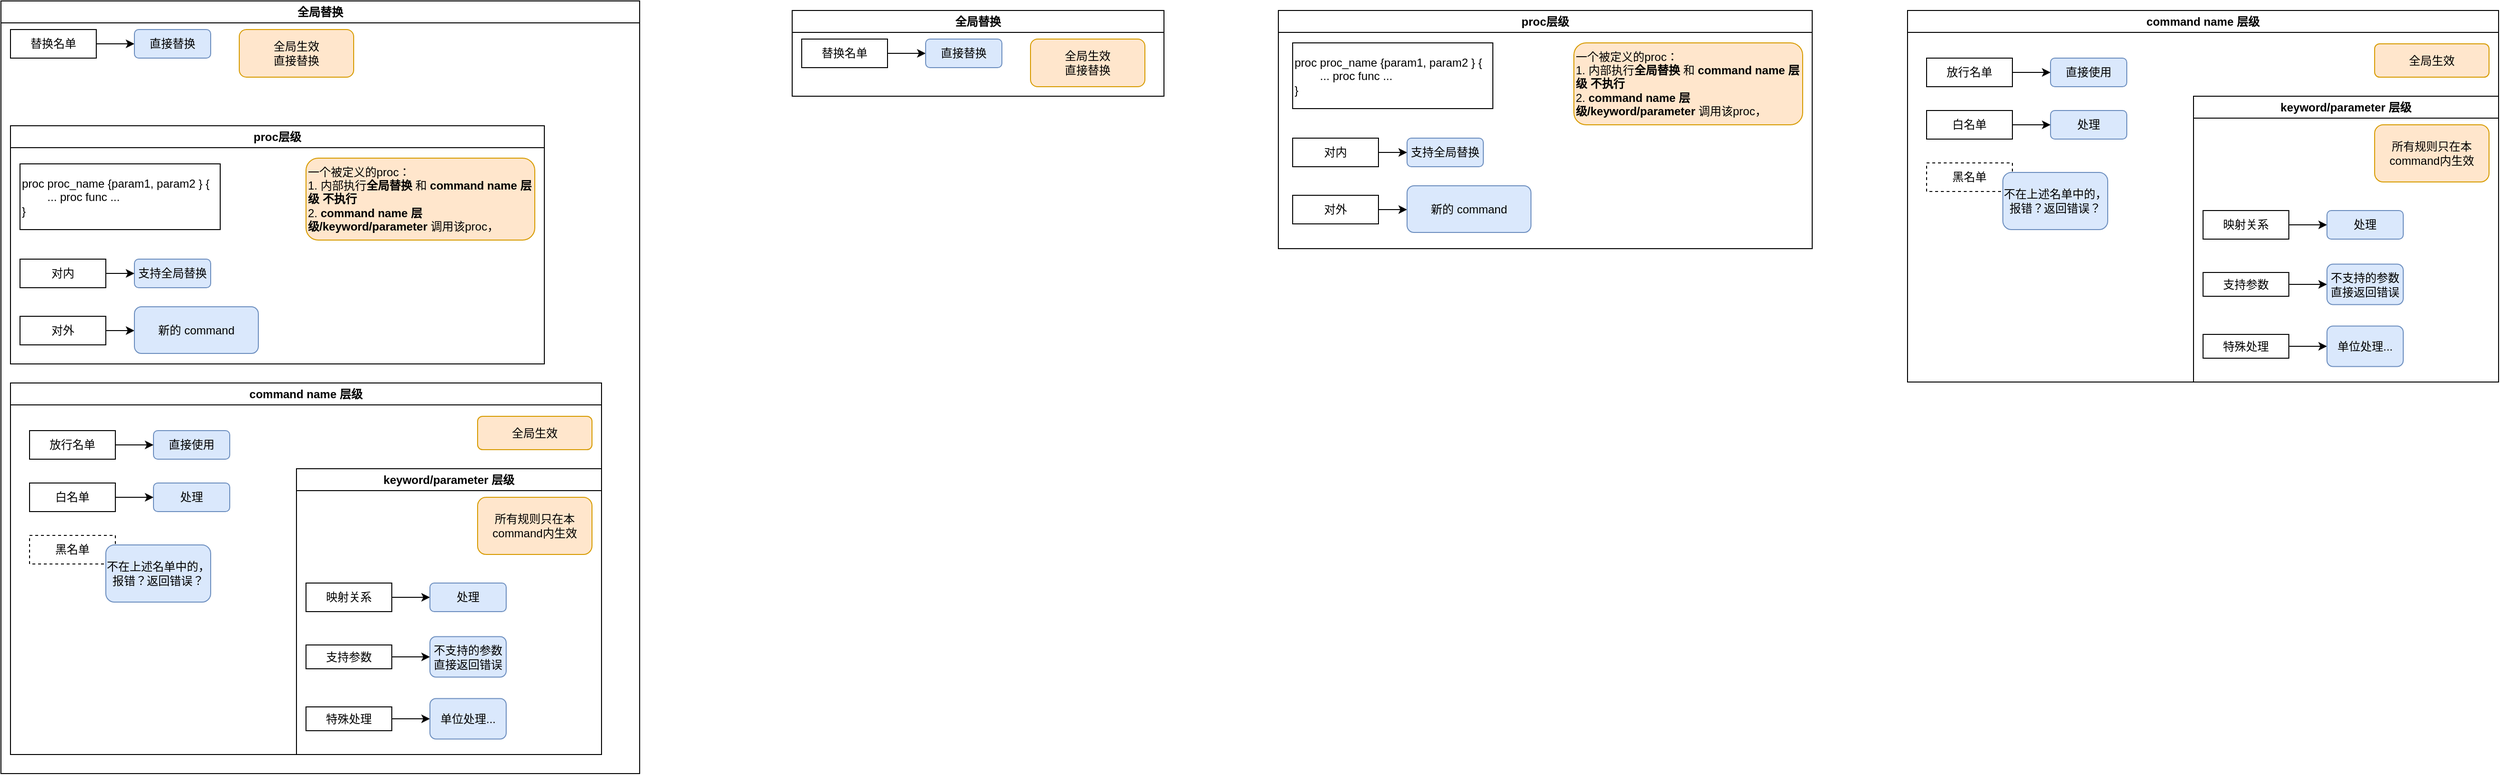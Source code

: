 <mxfile version="24.7.6">
  <diagram name="第 1 页" id="RZydtw0dfkvndmXbP_aF">
    <mxGraphModel dx="2625" dy="1390" grid="1" gridSize="10" guides="1" tooltips="1" connect="1" arrows="1" fold="1" page="1" pageScale="1" pageWidth="827" pageHeight="1169" math="0" shadow="0">
      <root>
        <mxCell id="0" />
        <mxCell id="1" parent="0" />
        <mxCell id="8--45SvLZGRJWrr07VA9-4" value="command name 层级" style="swimlane;whiteSpace=wrap;html=1;" parent="1" vertex="1">
          <mxGeometry x="30" y="511" width="620" height="390" as="geometry">
            <mxRectangle x="240" y="80" width="150" height="30" as="alternateBounds" />
          </mxGeometry>
        </mxCell>
        <mxCell id="8--45SvLZGRJWrr07VA9-1" value="放行名单" style="rounded=0;whiteSpace=wrap;html=1;" parent="8--45SvLZGRJWrr07VA9-4" vertex="1">
          <mxGeometry x="20" y="50" width="90" height="30" as="geometry" />
        </mxCell>
        <mxCell id="8--45SvLZGRJWrr07VA9-14" style="edgeStyle=orthogonalEdgeStyle;rounded=0;orthogonalLoop=1;jettySize=auto;html=1;entryX=0;entryY=0.5;entryDx=0;entryDy=0;" parent="8--45SvLZGRJWrr07VA9-4" edge="1">
          <mxGeometry relative="1" as="geometry">
            <mxPoint x="180.0" y="160" as="targetPoint" />
          </mxGeometry>
        </mxCell>
        <mxCell id="8--45SvLZGRJWrr07VA9-6" value="直接使用" style="rounded=1;whiteSpace=wrap;html=1;fillColor=#dae8fc;strokeColor=#6c8ebf;" parent="8--45SvLZGRJWrr07VA9-4" vertex="1">
          <mxGeometry x="150" y="50" width="80" height="30" as="geometry" />
        </mxCell>
        <mxCell id="8--45SvLZGRJWrr07VA9-5" style="edgeStyle=orthogonalEdgeStyle;rounded=0;orthogonalLoop=1;jettySize=auto;html=1;" parent="8--45SvLZGRJWrr07VA9-4" source="8--45SvLZGRJWrr07VA9-1" target="8--45SvLZGRJWrr07VA9-6" edge="1">
          <mxGeometry relative="1" as="geometry">
            <mxPoint x="200" y="80" as="targetPoint" />
          </mxGeometry>
        </mxCell>
        <mxCell id="8--45SvLZGRJWrr07VA9-17" value="keyword/parameter 层级" style="swimlane;whiteSpace=wrap;html=1;" parent="8--45SvLZGRJWrr07VA9-4" vertex="1">
          <mxGeometry x="300" y="90" width="320" height="300" as="geometry" />
        </mxCell>
        <mxCell id="8--45SvLZGRJWrr07VA9-35" style="edgeStyle=orthogonalEdgeStyle;rounded=0;orthogonalLoop=1;jettySize=auto;html=1;exitX=1;exitY=0.5;exitDx=0;exitDy=0;" parent="8--45SvLZGRJWrr07VA9-17" source="8--45SvLZGRJWrr07VA9-28" target="8--45SvLZGRJWrr07VA9-29" edge="1">
          <mxGeometry relative="1" as="geometry" />
        </mxCell>
        <mxCell id="8--45SvLZGRJWrr07VA9-28" value="映射关系" style="rounded=0;whiteSpace=wrap;html=1;" parent="8--45SvLZGRJWrr07VA9-17" vertex="1">
          <mxGeometry x="10" y="120" width="90" height="30" as="geometry" />
        </mxCell>
        <mxCell id="8--45SvLZGRJWrr07VA9-29" value="处理" style="rounded=1;whiteSpace=wrap;html=1;fillColor=#dae8fc;strokeColor=#6c8ebf;" parent="8--45SvLZGRJWrr07VA9-17" vertex="1">
          <mxGeometry x="140" y="120" width="80" height="30" as="geometry" />
        </mxCell>
        <mxCell id="8--45SvLZGRJWrr07VA9-36" style="edgeStyle=orthogonalEdgeStyle;rounded=0;orthogonalLoop=1;jettySize=auto;html=1;" parent="8--45SvLZGRJWrr07VA9-17" source="8--45SvLZGRJWrr07VA9-34" edge="1">
          <mxGeometry relative="1" as="geometry">
            <mxPoint x="140" y="197.5" as="targetPoint" />
          </mxGeometry>
        </mxCell>
        <mxCell id="8--45SvLZGRJWrr07VA9-34" value="支持参数" style="rounded=0;whiteSpace=wrap;html=1;" parent="8--45SvLZGRJWrr07VA9-17" vertex="1">
          <mxGeometry x="10" y="185" width="90" height="25" as="geometry" />
        </mxCell>
        <mxCell id="8--45SvLZGRJWrr07VA9-37" value="不支持的参数直接返回错误" style="rounded=1;whiteSpace=wrap;html=1;fillColor=#dae8fc;strokeColor=#6c8ebf;" parent="8--45SvLZGRJWrr07VA9-17" vertex="1">
          <mxGeometry x="140" y="176.25" width="80" height="42.5" as="geometry" />
        </mxCell>
        <mxCell id="8--45SvLZGRJWrr07VA9-69" style="edgeStyle=orthogonalEdgeStyle;rounded=0;orthogonalLoop=1;jettySize=auto;html=1;exitX=1;exitY=0.5;exitDx=0;exitDy=0;entryX=0;entryY=0.5;entryDx=0;entryDy=0;" parent="8--45SvLZGRJWrr07VA9-17" source="8--45SvLZGRJWrr07VA9-38" target="8--45SvLZGRJWrr07VA9-68" edge="1">
          <mxGeometry relative="1" as="geometry" />
        </mxCell>
        <mxCell id="8--45SvLZGRJWrr07VA9-38" value="特殊处理" style="rounded=0;whiteSpace=wrap;html=1;" parent="8--45SvLZGRJWrr07VA9-17" vertex="1">
          <mxGeometry x="10" y="250" width="90" height="25" as="geometry" />
        </mxCell>
        <mxCell id="8--45SvLZGRJWrr07VA9-68" value="单位处理..." style="rounded=1;whiteSpace=wrap;html=1;fillColor=#dae8fc;strokeColor=#6c8ebf;" parent="8--45SvLZGRJWrr07VA9-17" vertex="1">
          <mxGeometry x="140" y="241.25" width="80" height="42.5" as="geometry" />
        </mxCell>
        <mxCell id="8--45SvLZGRJWrr07VA9-18" value="所有规则只在本command内生效" style="rounded=1;whiteSpace=wrap;html=1;fillColor=#ffe6cc;strokeColor=#d79b00;" parent="8--45SvLZGRJWrr07VA9-17" vertex="1">
          <mxGeometry x="190" y="30" width="120" height="60" as="geometry" />
        </mxCell>
        <mxCell id="8--45SvLZGRJWrr07VA9-24" value="白名单" style="rounded=0;whiteSpace=wrap;html=1;" parent="8--45SvLZGRJWrr07VA9-4" vertex="1">
          <mxGeometry x="20" y="105" width="90" height="30" as="geometry" />
        </mxCell>
        <mxCell id="8--45SvLZGRJWrr07VA9-25" value="处理" style="rounded=1;whiteSpace=wrap;html=1;fillColor=#dae8fc;strokeColor=#6c8ebf;" parent="8--45SvLZGRJWrr07VA9-4" vertex="1">
          <mxGeometry x="150" y="105" width="80" height="30" as="geometry" />
        </mxCell>
        <mxCell id="8--45SvLZGRJWrr07VA9-27" value="黑名单" style="rounded=0;whiteSpace=wrap;html=1;dashed=1;" parent="8--45SvLZGRJWrr07VA9-4" vertex="1">
          <mxGeometry x="20" y="160" width="90" height="30" as="geometry" />
        </mxCell>
        <mxCell id="8--45SvLZGRJWrr07VA9-26" style="edgeStyle=orthogonalEdgeStyle;rounded=0;orthogonalLoop=1;jettySize=auto;html=1;" parent="8--45SvLZGRJWrr07VA9-4" source="8--45SvLZGRJWrr07VA9-24" target="8--45SvLZGRJWrr07VA9-25" edge="1">
          <mxGeometry relative="1" as="geometry">
            <mxPoint x="200" y="135" as="targetPoint" />
          </mxGeometry>
        </mxCell>
        <mxCell id="8--45SvLZGRJWrr07VA9-16" value="不在上述名单中的，报错？返回错误？" style="rounded=1;whiteSpace=wrap;html=1;fillColor=#dae8fc;strokeColor=#6c8ebf;" parent="8--45SvLZGRJWrr07VA9-4" vertex="1">
          <mxGeometry x="100" y="170" width="110" height="60" as="geometry" />
        </mxCell>
        <mxCell id="8--45SvLZGRJWrr07VA9-71" value="全局生效" style="rounded=1;whiteSpace=wrap;html=1;fillColor=#ffe6cc;strokeColor=#d79b00;" parent="8--45SvLZGRJWrr07VA9-4" vertex="1">
          <mxGeometry x="490" y="35" width="120" height="35" as="geometry" />
        </mxCell>
        <mxCell id="8--45SvLZGRJWrr07VA9-64" value="proc层级" style="swimlane;whiteSpace=wrap;html=1;" parent="1" vertex="1">
          <mxGeometry x="30" y="241" width="560" height="250" as="geometry" />
        </mxCell>
        <mxCell id="8--45SvLZGRJWrr07VA9-70" value="一个被定义的proc：&lt;div&gt;1. 内部执行&lt;b&gt;全局替换 &lt;/b&gt;和&lt;b&gt;&amp;nbsp;&lt;/b&gt;&lt;span style=&quot;font-weight: 700; text-align: center;&quot;&gt;command name 层级&lt;/span&gt;&lt;b&gt;&amp;nbsp;不执行&amp;nbsp;&lt;/b&gt;&lt;/div&gt;&lt;div&gt;2.&amp;nbsp;&lt;span style=&quot;background-color: initial; font-weight: 700;&quot;&gt;command name 层级/&lt;/span&gt;&lt;span style=&quot;background-color: initial; font-weight: 700;&quot;&gt;keyword/parameter &lt;/span&gt;&lt;span style=&quot;background-color: initial;&quot;&gt;调用该proc，&lt;/span&gt;&lt;/div&gt;" style="rounded=1;whiteSpace=wrap;html=1;fillColor=#ffe6cc;strokeColor=#d79b00;align=left;" parent="8--45SvLZGRJWrr07VA9-64" vertex="1">
          <mxGeometry x="310" y="34" width="240" height="86" as="geometry" />
        </mxCell>
        <mxCell id="M8b2lQpFjyDXOdki4PDH-1" value="全局替换" style="swimlane;whiteSpace=wrap;html=1;" parent="1" vertex="1">
          <mxGeometry x="20" y="110" width="670" height="811" as="geometry" />
        </mxCell>
        <mxCell id="M8b2lQpFjyDXOdki4PDH-6" style="edgeStyle=orthogonalEdgeStyle;rounded=0;orthogonalLoop=1;jettySize=auto;html=1;entryX=0;entryY=0.5;entryDx=0;entryDy=0;" parent="M8b2lQpFjyDXOdki4PDH-1" source="M8b2lQpFjyDXOdki4PDH-3" target="M8b2lQpFjyDXOdki4PDH-4" edge="1">
          <mxGeometry relative="1" as="geometry" />
        </mxCell>
        <mxCell id="M8b2lQpFjyDXOdki4PDH-3" value="替换名单" style="rounded=0;whiteSpace=wrap;html=1;" parent="M8b2lQpFjyDXOdki4PDH-1" vertex="1">
          <mxGeometry x="10" y="30" width="90" height="30" as="geometry" />
        </mxCell>
        <mxCell id="M8b2lQpFjyDXOdki4PDH-4" value="直接替换" style="rounded=1;whiteSpace=wrap;html=1;fillColor=#dae8fc;strokeColor=#6c8ebf;" parent="M8b2lQpFjyDXOdki4PDH-1" vertex="1">
          <mxGeometry x="140" y="30" width="80" height="30" as="geometry" />
        </mxCell>
        <mxCell id="M8b2lQpFjyDXOdki4PDH-5" value="全局生效&lt;div&gt;直接替换&lt;/div&gt;" style="rounded=1;whiteSpace=wrap;html=1;fillColor=#ffe6cc;strokeColor=#d79b00;" parent="M8b2lQpFjyDXOdki4PDH-1" vertex="1">
          <mxGeometry x="250" y="30" width="120" height="50" as="geometry" />
        </mxCell>
        <mxCell id="M8b2lQpFjyDXOdki4PDH-7" value="对内" style="rounded=0;whiteSpace=wrap;html=1;" parent="M8b2lQpFjyDXOdki4PDH-1" vertex="1">
          <mxGeometry x="20" y="271" width="90" height="30" as="geometry" />
        </mxCell>
        <mxCell id="M8b2lQpFjyDXOdki4PDH-16" value="支持全局替换" style="rounded=1;whiteSpace=wrap;html=1;fillColor=#dae8fc;strokeColor=#6c8ebf;" parent="M8b2lQpFjyDXOdki4PDH-1" vertex="1">
          <mxGeometry x="140" y="271" width="80" height="30" as="geometry" />
        </mxCell>
        <mxCell id="0vv12LQd-PFsxe46ti_l-1" style="edgeStyle=orthogonalEdgeStyle;rounded=0;orthogonalLoop=1;jettySize=auto;html=1;exitX=1;exitY=0.5;exitDx=0;exitDy=0;entryX=0;entryY=0.5;entryDx=0;entryDy=0;" edge="1" parent="M8b2lQpFjyDXOdki4PDH-1" source="M8b2lQpFjyDXOdki4PDH-17" target="M8b2lQpFjyDXOdki4PDH-22">
          <mxGeometry relative="1" as="geometry" />
        </mxCell>
        <mxCell id="M8b2lQpFjyDXOdki4PDH-17" value="对外" style="rounded=0;whiteSpace=wrap;html=1;" parent="M8b2lQpFjyDXOdki4PDH-1" vertex="1">
          <mxGeometry x="20" y="331" width="90" height="30" as="geometry" />
        </mxCell>
        <mxCell id="M8b2lQpFjyDXOdki4PDH-19" style="edgeStyle=orthogonalEdgeStyle;rounded=0;orthogonalLoop=1;jettySize=auto;html=1;exitX=1;exitY=0.5;exitDx=0;exitDy=0;entryX=0;entryY=0.5;entryDx=0;entryDy=0;" parent="M8b2lQpFjyDXOdki4PDH-1" source="M8b2lQpFjyDXOdki4PDH-7" target="M8b2lQpFjyDXOdki4PDH-16" edge="1">
          <mxGeometry relative="1" as="geometry" />
        </mxCell>
        <mxCell id="M8b2lQpFjyDXOdki4PDH-20" value="proc proc_name {param1, param2 } {&lt;div&gt;&lt;span style=&quot;white-space: pre;&quot;&gt;&#x9;&lt;/span&gt;... proc func ...&lt;/div&gt;&lt;div&gt;}&lt;/div&gt;" style="rounded=0;whiteSpace=wrap;html=1;align=left;" parent="M8b2lQpFjyDXOdki4PDH-1" vertex="1">
          <mxGeometry x="20" y="171" width="210" height="69" as="geometry" />
        </mxCell>
        <mxCell id="M8b2lQpFjyDXOdki4PDH-22" value="新的 command" style="rounded=1;whiteSpace=wrap;html=1;fillColor=#dae8fc;strokeColor=#6c8ebf;" parent="M8b2lQpFjyDXOdki4PDH-1" vertex="1">
          <mxGeometry x="140" y="321" width="130" height="49" as="geometry" />
        </mxCell>
        <mxCell id="0vv12LQd-PFsxe46ti_l-2" value="command name 层级" style="swimlane;whiteSpace=wrap;html=1;" vertex="1" parent="1">
          <mxGeometry x="2020" y="120" width="620" height="390" as="geometry">
            <mxRectangle x="240" y="80" width="150" height="30" as="alternateBounds" />
          </mxGeometry>
        </mxCell>
        <mxCell id="0vv12LQd-PFsxe46ti_l-3" value="放行名单" style="rounded=0;whiteSpace=wrap;html=1;" vertex="1" parent="0vv12LQd-PFsxe46ti_l-2">
          <mxGeometry x="20" y="50" width="90" height="30" as="geometry" />
        </mxCell>
        <mxCell id="0vv12LQd-PFsxe46ti_l-4" style="edgeStyle=orthogonalEdgeStyle;rounded=0;orthogonalLoop=1;jettySize=auto;html=1;entryX=0;entryY=0.5;entryDx=0;entryDy=0;" edge="1" parent="0vv12LQd-PFsxe46ti_l-2">
          <mxGeometry relative="1" as="geometry">
            <mxPoint x="180.0" y="160" as="targetPoint" />
          </mxGeometry>
        </mxCell>
        <mxCell id="0vv12LQd-PFsxe46ti_l-5" value="直接使用" style="rounded=1;whiteSpace=wrap;html=1;fillColor=#dae8fc;strokeColor=#6c8ebf;" vertex="1" parent="0vv12LQd-PFsxe46ti_l-2">
          <mxGeometry x="150" y="50" width="80" height="30" as="geometry" />
        </mxCell>
        <mxCell id="0vv12LQd-PFsxe46ti_l-6" style="edgeStyle=orthogonalEdgeStyle;rounded=0;orthogonalLoop=1;jettySize=auto;html=1;" edge="1" parent="0vv12LQd-PFsxe46ti_l-2" source="0vv12LQd-PFsxe46ti_l-3" target="0vv12LQd-PFsxe46ti_l-5">
          <mxGeometry relative="1" as="geometry">
            <mxPoint x="200" y="80" as="targetPoint" />
          </mxGeometry>
        </mxCell>
        <mxCell id="0vv12LQd-PFsxe46ti_l-7" value="keyword/parameter 层级" style="swimlane;whiteSpace=wrap;html=1;" vertex="1" parent="0vv12LQd-PFsxe46ti_l-2">
          <mxGeometry x="300" y="90" width="320" height="300" as="geometry" />
        </mxCell>
        <mxCell id="0vv12LQd-PFsxe46ti_l-8" style="edgeStyle=orthogonalEdgeStyle;rounded=0;orthogonalLoop=1;jettySize=auto;html=1;exitX=1;exitY=0.5;exitDx=0;exitDy=0;" edge="1" parent="0vv12LQd-PFsxe46ti_l-7" source="0vv12LQd-PFsxe46ti_l-9" target="0vv12LQd-PFsxe46ti_l-10">
          <mxGeometry relative="1" as="geometry" />
        </mxCell>
        <mxCell id="0vv12LQd-PFsxe46ti_l-9" value="映射关系" style="rounded=0;whiteSpace=wrap;html=1;" vertex="1" parent="0vv12LQd-PFsxe46ti_l-7">
          <mxGeometry x="10" y="120" width="90" height="30" as="geometry" />
        </mxCell>
        <mxCell id="0vv12LQd-PFsxe46ti_l-10" value="处理" style="rounded=1;whiteSpace=wrap;html=1;fillColor=#dae8fc;strokeColor=#6c8ebf;" vertex="1" parent="0vv12LQd-PFsxe46ti_l-7">
          <mxGeometry x="140" y="120" width="80" height="30" as="geometry" />
        </mxCell>
        <mxCell id="0vv12LQd-PFsxe46ti_l-11" style="edgeStyle=orthogonalEdgeStyle;rounded=0;orthogonalLoop=1;jettySize=auto;html=1;" edge="1" parent="0vv12LQd-PFsxe46ti_l-7" source="0vv12LQd-PFsxe46ti_l-12">
          <mxGeometry relative="1" as="geometry">
            <mxPoint x="140" y="197.5" as="targetPoint" />
          </mxGeometry>
        </mxCell>
        <mxCell id="0vv12LQd-PFsxe46ti_l-12" value="支持参数" style="rounded=0;whiteSpace=wrap;html=1;" vertex="1" parent="0vv12LQd-PFsxe46ti_l-7">
          <mxGeometry x="10" y="185" width="90" height="25" as="geometry" />
        </mxCell>
        <mxCell id="0vv12LQd-PFsxe46ti_l-13" value="不支持的参数直接返回错误" style="rounded=1;whiteSpace=wrap;html=1;fillColor=#dae8fc;strokeColor=#6c8ebf;" vertex="1" parent="0vv12LQd-PFsxe46ti_l-7">
          <mxGeometry x="140" y="176.25" width="80" height="42.5" as="geometry" />
        </mxCell>
        <mxCell id="0vv12LQd-PFsxe46ti_l-14" style="edgeStyle=orthogonalEdgeStyle;rounded=0;orthogonalLoop=1;jettySize=auto;html=1;exitX=1;exitY=0.5;exitDx=0;exitDy=0;entryX=0;entryY=0.5;entryDx=0;entryDy=0;" edge="1" parent="0vv12LQd-PFsxe46ti_l-7" source="0vv12LQd-PFsxe46ti_l-15" target="0vv12LQd-PFsxe46ti_l-16">
          <mxGeometry relative="1" as="geometry" />
        </mxCell>
        <mxCell id="0vv12LQd-PFsxe46ti_l-15" value="特殊处理" style="rounded=0;whiteSpace=wrap;html=1;" vertex="1" parent="0vv12LQd-PFsxe46ti_l-7">
          <mxGeometry x="10" y="250" width="90" height="25" as="geometry" />
        </mxCell>
        <mxCell id="0vv12LQd-PFsxe46ti_l-16" value="单位处理..." style="rounded=1;whiteSpace=wrap;html=1;fillColor=#dae8fc;strokeColor=#6c8ebf;" vertex="1" parent="0vv12LQd-PFsxe46ti_l-7">
          <mxGeometry x="140" y="241.25" width="80" height="42.5" as="geometry" />
        </mxCell>
        <mxCell id="0vv12LQd-PFsxe46ti_l-17" value="所有规则只在本command内生效" style="rounded=1;whiteSpace=wrap;html=1;fillColor=#ffe6cc;strokeColor=#d79b00;" vertex="1" parent="0vv12LQd-PFsxe46ti_l-7">
          <mxGeometry x="190" y="30" width="120" height="60" as="geometry" />
        </mxCell>
        <mxCell id="0vv12LQd-PFsxe46ti_l-18" value="白名单" style="rounded=0;whiteSpace=wrap;html=1;" vertex="1" parent="0vv12LQd-PFsxe46ti_l-2">
          <mxGeometry x="20" y="105" width="90" height="30" as="geometry" />
        </mxCell>
        <mxCell id="0vv12LQd-PFsxe46ti_l-19" value="处理" style="rounded=1;whiteSpace=wrap;html=1;fillColor=#dae8fc;strokeColor=#6c8ebf;" vertex="1" parent="0vv12LQd-PFsxe46ti_l-2">
          <mxGeometry x="150" y="105" width="80" height="30" as="geometry" />
        </mxCell>
        <mxCell id="0vv12LQd-PFsxe46ti_l-20" value="黑名单" style="rounded=0;whiteSpace=wrap;html=1;dashed=1;" vertex="1" parent="0vv12LQd-PFsxe46ti_l-2">
          <mxGeometry x="20" y="160" width="90" height="30" as="geometry" />
        </mxCell>
        <mxCell id="0vv12LQd-PFsxe46ti_l-21" style="edgeStyle=orthogonalEdgeStyle;rounded=0;orthogonalLoop=1;jettySize=auto;html=1;" edge="1" parent="0vv12LQd-PFsxe46ti_l-2" source="0vv12LQd-PFsxe46ti_l-18" target="0vv12LQd-PFsxe46ti_l-19">
          <mxGeometry relative="1" as="geometry">
            <mxPoint x="200" y="135" as="targetPoint" />
          </mxGeometry>
        </mxCell>
        <mxCell id="0vv12LQd-PFsxe46ti_l-22" value="不在上述名单中的，报错？返回错误？" style="rounded=1;whiteSpace=wrap;html=1;fillColor=#dae8fc;strokeColor=#6c8ebf;" vertex="1" parent="0vv12LQd-PFsxe46ti_l-2">
          <mxGeometry x="100" y="170" width="110" height="60" as="geometry" />
        </mxCell>
        <mxCell id="0vv12LQd-PFsxe46ti_l-23" value="全局生效" style="rounded=1;whiteSpace=wrap;html=1;fillColor=#ffe6cc;strokeColor=#d79b00;" vertex="1" parent="0vv12LQd-PFsxe46ti_l-2">
          <mxGeometry x="490" y="35" width="120" height="35" as="geometry" />
        </mxCell>
        <mxCell id="0vv12LQd-PFsxe46ti_l-26" value="全局替换" style="swimlane;whiteSpace=wrap;html=1;" vertex="1" parent="1">
          <mxGeometry x="850" y="120" width="390" height="90" as="geometry">
            <mxRectangle x="1230" y="110" width="90" height="30" as="alternateBounds" />
          </mxGeometry>
        </mxCell>
        <mxCell id="0vv12LQd-PFsxe46ti_l-27" style="edgeStyle=orthogonalEdgeStyle;rounded=0;orthogonalLoop=1;jettySize=auto;html=1;entryX=0;entryY=0.5;entryDx=0;entryDy=0;" edge="1" parent="0vv12LQd-PFsxe46ti_l-26" source="0vv12LQd-PFsxe46ti_l-28" target="0vv12LQd-PFsxe46ti_l-29">
          <mxGeometry relative="1" as="geometry" />
        </mxCell>
        <mxCell id="0vv12LQd-PFsxe46ti_l-28" value="替换名单" style="rounded=0;whiteSpace=wrap;html=1;" vertex="1" parent="0vv12LQd-PFsxe46ti_l-26">
          <mxGeometry x="10" y="30" width="90" height="30" as="geometry" />
        </mxCell>
        <mxCell id="0vv12LQd-PFsxe46ti_l-29" value="直接替换" style="rounded=1;whiteSpace=wrap;html=1;fillColor=#dae8fc;strokeColor=#6c8ebf;" vertex="1" parent="0vv12LQd-PFsxe46ti_l-26">
          <mxGeometry x="140" y="30" width="80" height="30" as="geometry" />
        </mxCell>
        <mxCell id="0vv12LQd-PFsxe46ti_l-30" value="全局生效&lt;div&gt;直接替换&lt;/div&gt;" style="rounded=1;whiteSpace=wrap;html=1;fillColor=#ffe6cc;strokeColor=#d79b00;" vertex="1" parent="0vv12LQd-PFsxe46ti_l-26">
          <mxGeometry x="250" y="30" width="120" height="50" as="geometry" />
        </mxCell>
        <mxCell id="0vv12LQd-PFsxe46ti_l-50" value="proc层级" style="swimlane;whiteSpace=wrap;html=1;" vertex="1" parent="1">
          <mxGeometry x="1360" y="120" width="560" height="250" as="geometry" />
        </mxCell>
        <mxCell id="0vv12LQd-PFsxe46ti_l-51" value="一个被定义的proc：&lt;div&gt;1. 内部执行&lt;b&gt;全局替换 &lt;/b&gt;和&lt;b&gt;&amp;nbsp;&lt;/b&gt;&lt;span style=&quot;font-weight: 700; text-align: center;&quot;&gt;command name 层级&lt;/span&gt;&lt;b&gt;&amp;nbsp;不执行&amp;nbsp;&lt;/b&gt;&lt;/div&gt;&lt;div&gt;2.&amp;nbsp;&lt;span style=&quot;background-color: initial; font-weight: 700;&quot;&gt;command name 层级/&lt;/span&gt;&lt;span style=&quot;background-color: initial; font-weight: 700;&quot;&gt;keyword/parameter &lt;/span&gt;&lt;span style=&quot;background-color: initial;&quot;&gt;调用该proc，&lt;/span&gt;&lt;/div&gt;" style="rounded=1;whiteSpace=wrap;html=1;fillColor=#ffe6cc;strokeColor=#d79b00;align=left;" vertex="1" parent="0vv12LQd-PFsxe46ti_l-50">
          <mxGeometry x="310" y="34" width="240" height="86" as="geometry" />
        </mxCell>
        <mxCell id="0vv12LQd-PFsxe46ti_l-66" value="对内" style="rounded=0;whiteSpace=wrap;html=1;" vertex="1" parent="0vv12LQd-PFsxe46ti_l-50">
          <mxGeometry x="15" y="134" width="90" height="30" as="geometry" />
        </mxCell>
        <mxCell id="0vv12LQd-PFsxe46ti_l-67" value="支持全局替换" style="rounded=1;whiteSpace=wrap;html=1;fillColor=#dae8fc;strokeColor=#6c8ebf;" vertex="1" parent="0vv12LQd-PFsxe46ti_l-50">
          <mxGeometry x="135" y="134" width="80" height="30" as="geometry" />
        </mxCell>
        <mxCell id="0vv12LQd-PFsxe46ti_l-68" style="edgeStyle=orthogonalEdgeStyle;rounded=0;orthogonalLoop=1;jettySize=auto;html=1;exitX=1;exitY=0.5;exitDx=0;exitDy=0;entryX=0;entryY=0.5;entryDx=0;entryDy=0;" edge="1" parent="0vv12LQd-PFsxe46ti_l-50" source="0vv12LQd-PFsxe46ti_l-69" target="0vv12LQd-PFsxe46ti_l-72">
          <mxGeometry relative="1" as="geometry" />
        </mxCell>
        <mxCell id="0vv12LQd-PFsxe46ti_l-69" value="对外" style="rounded=0;whiteSpace=wrap;html=1;" vertex="1" parent="0vv12LQd-PFsxe46ti_l-50">
          <mxGeometry x="15" y="194" width="90" height="30" as="geometry" />
        </mxCell>
        <mxCell id="0vv12LQd-PFsxe46ti_l-70" style="edgeStyle=orthogonalEdgeStyle;rounded=0;orthogonalLoop=1;jettySize=auto;html=1;exitX=1;exitY=0.5;exitDx=0;exitDy=0;entryX=0;entryY=0.5;entryDx=0;entryDy=0;" edge="1" parent="0vv12LQd-PFsxe46ti_l-50" source="0vv12LQd-PFsxe46ti_l-66" target="0vv12LQd-PFsxe46ti_l-67">
          <mxGeometry relative="1" as="geometry" />
        </mxCell>
        <mxCell id="0vv12LQd-PFsxe46ti_l-71" value="proc proc_name {param1, param2 } {&lt;div&gt;&lt;span style=&quot;white-space: pre;&quot;&gt;&#x9;&lt;/span&gt;... proc func ...&lt;/div&gt;&lt;div&gt;}&lt;/div&gt;" style="rounded=0;whiteSpace=wrap;html=1;align=left;" vertex="1" parent="0vv12LQd-PFsxe46ti_l-50">
          <mxGeometry x="15" y="34" width="210" height="69" as="geometry" />
        </mxCell>
        <mxCell id="0vv12LQd-PFsxe46ti_l-72" value="新的 command" style="rounded=1;whiteSpace=wrap;html=1;fillColor=#dae8fc;strokeColor=#6c8ebf;" vertex="1" parent="0vv12LQd-PFsxe46ti_l-50">
          <mxGeometry x="135" y="184" width="130" height="49" as="geometry" />
        </mxCell>
      </root>
    </mxGraphModel>
  </diagram>
</mxfile>
